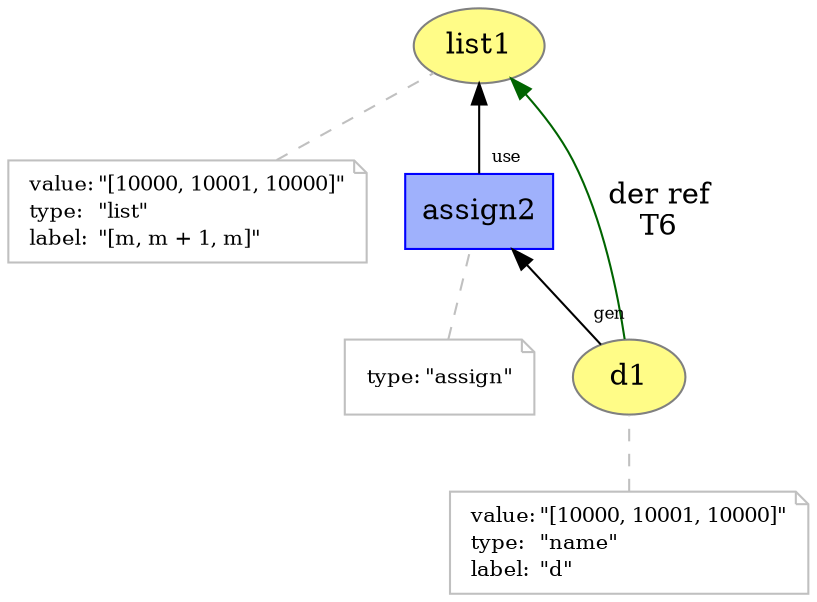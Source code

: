 digraph "PROV" { size="16,12"; rankdir="BT";
"http://example.org/list1" [fillcolor="#FFFC87",color="#808080",style="filled",label="list1",URL="http://example.org/list1"]
"-attrs0" [color="gray",shape="note",fontsize="10",fontcolor="black",label=<<TABLE cellpadding="0" border="0">
	<TR>
	    <TD align="left">value:</TD>
	    <TD align="left">&quot;[10000, 10001, 10000]&quot;</TD>
	</TR>
	<TR>
	    <TD align="left">type:</TD>
	    <TD align="left">&quot;list&quot;</TD>
	</TR>
	<TR>
	    <TD align="left">label:</TD>
	    <TD align="left">&quot;[m, m + 1, m]&quot;</TD>
	</TR>
</TABLE>>]
"-attrs0" -> "http://example.org/list1" [color="gray",style="dashed",arrowhead="none"]
"http://example.org/d1" [fillcolor="#FFFC87",color="#808080",style="filled",label="d1",URL="http://example.org/d1"]
"-attrs1" [color="gray",shape="note",fontsize="10",fontcolor="black",label=<<TABLE cellpadding="0" border="0">
	<TR>
	    <TD align="left">value:</TD>
	    <TD align="left">&quot;[10000, 10001, 10000]&quot;</TD>
	</TR>
	<TR>
	    <TD align="left">type:</TD>
	    <TD align="left">&quot;name&quot;</TD>
	</TR>
	<TR>
	    <TD align="left">label:</TD>
	    <TD align="left">&quot;d&quot;</TD>
	</TR>
</TABLE>>]
"-attrs1" -> "http://example.org/d1" [color="gray",style="dashed",arrowhead="none"]
"http://example.org/assign2" [fillcolor="#9FB1FC",color="#0000FF",shape="polygon",sides="4",style="filled",label="assign2",URL="http://example.org/assign2"]
"-attrs2" [color="gray",shape="note",fontsize="10",fontcolor="black",label=<<TABLE cellpadding="0" border="0">
	<TR>
	    <TD align="left">type:</TD>
	    <TD align="left">&quot;assign&quot;</TD>
	</TR>
</TABLE>>]
"-attrs2" -> "http://example.org/assign2" [color="gray",style="dashed",arrowhead="none"]
"http://example.org/assign2" -> "http://example.org/list1" [labelfontsize="8",labeldistance="1.5",labelangle="60.0",rotation="20",taillabel="use"]
"http://example.org/d1" -> "http://example.org/assign2" [labelfontsize="8",labeldistance="1.5",labelangle="60.0",rotation="20",taillabel="gen"]
"http://example.org/d1" -> "http://example.org/list1" [labelfontsize="8",labeldistance="1.5",color="darkgreen",labelangle="60.0",rotation="20",label="der ref
T6"]
}